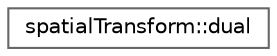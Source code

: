 digraph "Graphical Class Hierarchy"
{
 // LATEX_PDF_SIZE
  bgcolor="transparent";
  edge [fontname=Helvetica,fontsize=10,labelfontname=Helvetica,labelfontsize=10];
  node [fontname=Helvetica,fontsize=10,shape=box,height=0.2,width=0.4];
  rankdir="LR";
  Node0 [id="Node000000",label="spatialTransform::dual",height=0.2,width=0.4,color="grey40", fillcolor="white", style="filled",URL="$classFoam_1_1spatialTransform_1_1dual.html",tooltip=" "];
}
